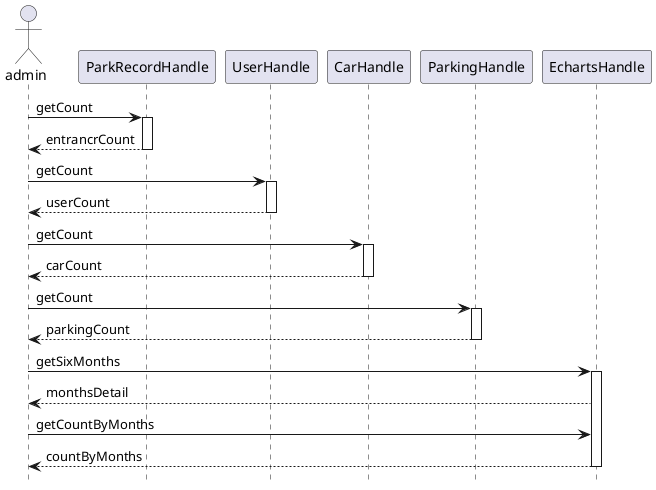 @startuml
hide footbox
actor       admin       as Admin

Admin -> ParkRecordHandle : getCount
activate ParkRecordHandle
ParkRecordHandle --> Admin : entrancrCount
deactivate ParkRecordHandle

Admin -> UserHandle: getCount
activate UserHandle
UserHandle --> Admin : userCount
deactivate UserHandle

Admin -> CarHandle : getCount
activate CarHandle
CarHandle --> Admin : carCount
deactivate CarHandle

Admin -> ParkingHandle : getCount
activate ParkingHandle
ParkingHandle --> Admin : parkingCount
deactivate ParkingHandle

Admin -> EchartsHandle : getSixMonths
activate EchartsHandle
EchartsHandle --> Admin : monthsDetail
Admin -> EchartsHandle : getCountByMonths
EchartsHandle --> Admin : countByMonths
deactivate EchartsHandle

@enduml
